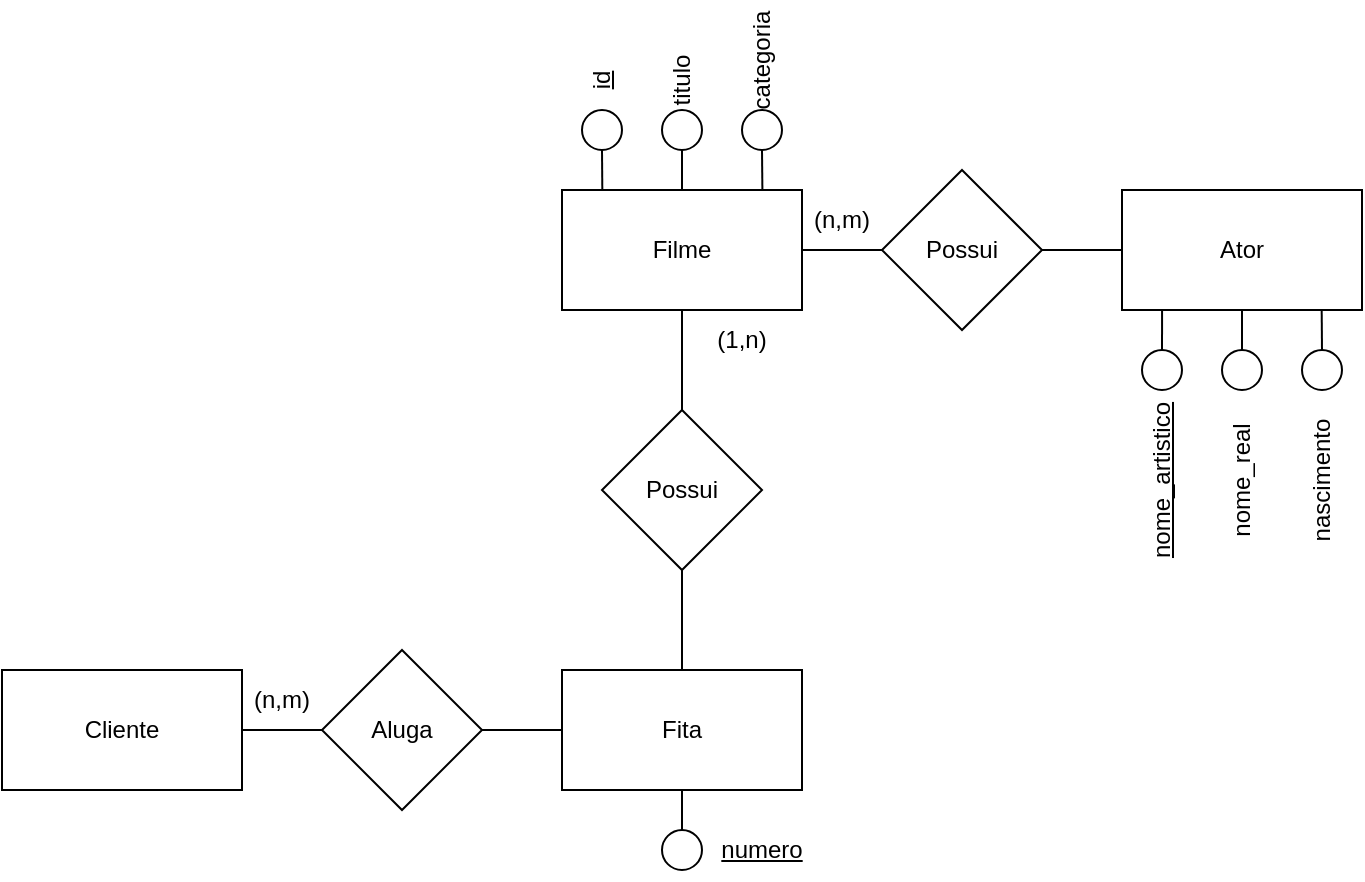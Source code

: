 <mxfile version="17.4.5" type="github">
  <diagram id="hlKNNaygD2c-LrH1RJo_" name="Page-1">
    <mxGraphModel dx="1067" dy="483" grid="1" gridSize="10" guides="1" tooltips="1" connect="1" arrows="1" fold="1" page="1" pageScale="1" pageWidth="827" pageHeight="1169" math="0" shadow="0">
      <root>
        <mxCell id="0" />
        <mxCell id="1" parent="0" />
        <mxCell id="zlksghrVBh-uvt9AdRd8-1" value="Fita" style="rounded=0;whiteSpace=wrap;html=1;" vertex="1" parent="1">
          <mxGeometry x="340" y="370" width="120" height="60" as="geometry" />
        </mxCell>
        <mxCell id="zlksghrVBh-uvt9AdRd8-2" value="Possui" style="rhombus;whiteSpace=wrap;html=1;" vertex="1" parent="1">
          <mxGeometry x="360" y="240" width="80" height="80" as="geometry" />
        </mxCell>
        <mxCell id="zlksghrVBh-uvt9AdRd8-3" value="Filme" style="rounded=0;whiteSpace=wrap;html=1;" vertex="1" parent="1">
          <mxGeometry x="340" y="130" width="120" height="60" as="geometry" />
        </mxCell>
        <mxCell id="zlksghrVBh-uvt9AdRd8-4" value="" style="endArrow=none;html=1;rounded=0;entryX=0.5;entryY=1;entryDx=0;entryDy=0;" edge="1" parent="1" target="zlksghrVBh-uvt9AdRd8-3">
          <mxGeometry width="50" height="50" relative="1" as="geometry">
            <mxPoint x="400" y="240" as="sourcePoint" />
            <mxPoint x="450" y="190" as="targetPoint" />
          </mxGeometry>
        </mxCell>
        <mxCell id="zlksghrVBh-uvt9AdRd8-5" value="" style="endArrow=none;html=1;rounded=0;exitX=0.5;exitY=0;exitDx=0;exitDy=0;" edge="1" parent="1" source="zlksghrVBh-uvt9AdRd8-1">
          <mxGeometry width="50" height="50" relative="1" as="geometry">
            <mxPoint x="350" y="370" as="sourcePoint" />
            <mxPoint x="400" y="320" as="targetPoint" />
          </mxGeometry>
        </mxCell>
        <mxCell id="zlksghrVBh-uvt9AdRd8-6" value="(1,n)" style="text;html=1;strokeColor=none;fillColor=none;align=center;verticalAlign=middle;whiteSpace=wrap;rounded=0;" vertex="1" parent="1">
          <mxGeometry x="400" y="190" width="60" height="30" as="geometry" />
        </mxCell>
        <mxCell id="zlksghrVBh-uvt9AdRd8-7" value="Aluga" style="rhombus;whiteSpace=wrap;html=1;" vertex="1" parent="1">
          <mxGeometry x="220" y="360" width="80" height="80" as="geometry" />
        </mxCell>
        <mxCell id="zlksghrVBh-uvt9AdRd8-8" value="Cliente" style="rounded=0;whiteSpace=wrap;html=1;" vertex="1" parent="1">
          <mxGeometry x="60" y="370" width="120" height="60" as="geometry" />
        </mxCell>
        <mxCell id="zlksghrVBh-uvt9AdRd8-9" value="" style="endArrow=none;html=1;rounded=0;entryX=0;entryY=0.5;entryDx=0;entryDy=0;" edge="1" parent="1" target="zlksghrVBh-uvt9AdRd8-7">
          <mxGeometry width="50" height="50" relative="1" as="geometry">
            <mxPoint x="180" y="400" as="sourcePoint" />
            <mxPoint x="230" y="350" as="targetPoint" />
          </mxGeometry>
        </mxCell>
        <mxCell id="zlksghrVBh-uvt9AdRd8-10" value="" style="endArrow=none;html=1;rounded=0;entryX=0;entryY=0.5;entryDx=0;entryDy=0;" edge="1" parent="1" target="zlksghrVBh-uvt9AdRd8-1">
          <mxGeometry width="50" height="50" relative="1" as="geometry">
            <mxPoint x="300" y="400" as="sourcePoint" />
            <mxPoint x="350" y="350" as="targetPoint" />
          </mxGeometry>
        </mxCell>
        <mxCell id="zlksghrVBh-uvt9AdRd8-11" value="(n,m)" style="text;html=1;strokeColor=none;fillColor=none;align=center;verticalAlign=middle;whiteSpace=wrap;rounded=0;" vertex="1" parent="1">
          <mxGeometry x="170" y="370" width="60" height="30" as="geometry" />
        </mxCell>
        <mxCell id="zlksghrVBh-uvt9AdRd8-13" value="Possui" style="rhombus;whiteSpace=wrap;html=1;" vertex="1" parent="1">
          <mxGeometry x="500" y="120" width="80" height="80" as="geometry" />
        </mxCell>
        <mxCell id="zlksghrVBh-uvt9AdRd8-14" value="Ator" style="rounded=0;whiteSpace=wrap;html=1;" vertex="1" parent="1">
          <mxGeometry x="620" y="130" width="120" height="60" as="geometry" />
        </mxCell>
        <mxCell id="zlksghrVBh-uvt9AdRd8-15" value="" style="endArrow=none;html=1;rounded=0;entryX=0;entryY=0.5;entryDx=0;entryDy=0;" edge="1" parent="1" target="zlksghrVBh-uvt9AdRd8-13">
          <mxGeometry width="50" height="50" relative="1" as="geometry">
            <mxPoint x="460" y="160" as="sourcePoint" />
            <mxPoint x="510" y="110" as="targetPoint" />
          </mxGeometry>
        </mxCell>
        <mxCell id="zlksghrVBh-uvt9AdRd8-16" value="" style="endArrow=none;html=1;rounded=0;exitX=1;exitY=0.5;exitDx=0;exitDy=0;" edge="1" parent="1" source="zlksghrVBh-uvt9AdRd8-13">
          <mxGeometry width="50" height="50" relative="1" as="geometry">
            <mxPoint x="570" y="210" as="sourcePoint" />
            <mxPoint x="620" y="160" as="targetPoint" />
          </mxGeometry>
        </mxCell>
        <mxCell id="zlksghrVBh-uvt9AdRd8-17" value="(n,m)" style="text;html=1;strokeColor=none;fillColor=none;align=center;verticalAlign=middle;whiteSpace=wrap;rounded=0;" vertex="1" parent="1">
          <mxGeometry x="450" y="130" width="60" height="30" as="geometry" />
        </mxCell>
        <mxCell id="zlksghrVBh-uvt9AdRd8-18" value="" style="ellipse;whiteSpace=wrap;html=1;aspect=fixed;" vertex="1" parent="1">
          <mxGeometry x="390" y="450" width="20" height="20" as="geometry" />
        </mxCell>
        <mxCell id="zlksghrVBh-uvt9AdRd8-19" value="" style="endArrow=none;html=1;rounded=0;exitX=0.5;exitY=0;exitDx=0;exitDy=0;" edge="1" parent="1" source="zlksghrVBh-uvt9AdRd8-18">
          <mxGeometry width="50" height="50" relative="1" as="geometry">
            <mxPoint x="350" y="480" as="sourcePoint" />
            <mxPoint x="400" y="430" as="targetPoint" />
          </mxGeometry>
        </mxCell>
        <mxCell id="zlksghrVBh-uvt9AdRd8-20" value="&lt;u&gt;numero&lt;/u&gt;" style="text;html=1;strokeColor=none;fillColor=none;align=center;verticalAlign=middle;whiteSpace=wrap;rounded=0;rotation=0;" vertex="1" parent="1">
          <mxGeometry x="410" y="445" width="60" height="30" as="geometry" />
        </mxCell>
        <mxCell id="zlksghrVBh-uvt9AdRd8-21" value="" style="ellipse;whiteSpace=wrap;html=1;aspect=fixed;" vertex="1" parent="1">
          <mxGeometry x="630" y="210" width="20" height="20" as="geometry" />
        </mxCell>
        <mxCell id="zlksghrVBh-uvt9AdRd8-22" value="" style="ellipse;whiteSpace=wrap;html=1;aspect=fixed;" vertex="1" parent="1">
          <mxGeometry x="710" y="210" width="20" height="20" as="geometry" />
        </mxCell>
        <mxCell id="zlksghrVBh-uvt9AdRd8-23" value="" style="ellipse;whiteSpace=wrap;html=1;aspect=fixed;" vertex="1" parent="1">
          <mxGeometry x="670" y="210" width="20" height="20" as="geometry" />
        </mxCell>
        <mxCell id="zlksghrVBh-uvt9AdRd8-24" value="" style="endArrow=none;html=1;rounded=0;exitX=0.5;exitY=0;exitDx=0;exitDy=0;entryX=0.167;entryY=1.002;entryDx=0;entryDy=0;entryPerimeter=0;" edge="1" parent="1" source="zlksghrVBh-uvt9AdRd8-21" target="zlksghrVBh-uvt9AdRd8-14">
          <mxGeometry width="50" height="50" relative="1" as="geometry">
            <mxPoint x="480" y="260" as="sourcePoint" />
            <mxPoint x="530" y="210" as="targetPoint" />
          </mxGeometry>
        </mxCell>
        <mxCell id="zlksghrVBh-uvt9AdRd8-25" value="" style="endArrow=none;html=1;rounded=0;exitX=0.5;exitY=0;exitDx=0;exitDy=0;entryX=0.5;entryY=1;entryDx=0;entryDy=0;" edge="1" parent="1" source="zlksghrVBh-uvt9AdRd8-23" target="zlksghrVBh-uvt9AdRd8-14">
          <mxGeometry width="50" height="50" relative="1" as="geometry">
            <mxPoint x="660" y="220" as="sourcePoint" />
            <mxPoint x="710" y="170" as="targetPoint" />
          </mxGeometry>
        </mxCell>
        <mxCell id="zlksghrVBh-uvt9AdRd8-26" value="" style="endArrow=none;html=1;rounded=0;exitX=0.5;exitY=0;exitDx=0;exitDy=0;entryX=0.832;entryY=0.997;entryDx=0;entryDy=0;entryPerimeter=0;" edge="1" parent="1" source="zlksghrVBh-uvt9AdRd8-22" target="zlksghrVBh-uvt9AdRd8-14">
          <mxGeometry width="50" height="50" relative="1" as="geometry">
            <mxPoint x="660" y="230" as="sourcePoint" />
            <mxPoint x="710" y="180" as="targetPoint" />
          </mxGeometry>
        </mxCell>
        <mxCell id="zlksghrVBh-uvt9AdRd8-27" value="&lt;u&gt;nome_artistico&lt;/u&gt;" style="text;html=1;strokeColor=none;fillColor=none;align=center;verticalAlign=middle;whiteSpace=wrap;rounded=0;rotation=-90;" vertex="1" parent="1">
          <mxGeometry x="610" y="260" width="60" height="30" as="geometry" />
        </mxCell>
        <mxCell id="zlksghrVBh-uvt9AdRd8-28" value="nome_real" style="text;html=1;strokeColor=none;fillColor=none;align=center;verticalAlign=middle;whiteSpace=wrap;rounded=0;rotation=-90;" vertex="1" parent="1">
          <mxGeometry x="650" y="260" width="60" height="30" as="geometry" />
        </mxCell>
        <mxCell id="zlksghrVBh-uvt9AdRd8-29" value="nascimento" style="text;html=1;strokeColor=none;fillColor=none;align=center;verticalAlign=middle;whiteSpace=wrap;rounded=0;rotation=-90;" vertex="1" parent="1">
          <mxGeometry x="690" y="260" width="60" height="30" as="geometry" />
        </mxCell>
        <mxCell id="zlksghrVBh-uvt9AdRd8-30" value="" style="ellipse;whiteSpace=wrap;html=1;aspect=fixed;" vertex="1" parent="1">
          <mxGeometry x="350" y="90" width="20" height="20" as="geometry" />
        </mxCell>
        <mxCell id="zlksghrVBh-uvt9AdRd8-31" value="" style="ellipse;whiteSpace=wrap;html=1;aspect=fixed;" vertex="1" parent="1">
          <mxGeometry x="430" y="90" width="20" height="20" as="geometry" />
        </mxCell>
        <mxCell id="zlksghrVBh-uvt9AdRd8-32" value="" style="ellipse;whiteSpace=wrap;html=1;aspect=fixed;" vertex="1" parent="1">
          <mxGeometry x="390" y="90" width="20" height="20" as="geometry" />
        </mxCell>
        <mxCell id="zlksghrVBh-uvt9AdRd8-33" value="" style="endArrow=none;html=1;rounded=0;exitX=0.5;exitY=1;exitDx=0;exitDy=0;entryX=0.5;entryY=0;entryDx=0;entryDy=0;" edge="1" parent="1" source="zlksghrVBh-uvt9AdRd8-32" target="zlksghrVBh-uvt9AdRd8-3">
          <mxGeometry width="50" height="50" relative="1" as="geometry">
            <mxPoint x="400" y="140" as="sourcePoint" />
            <mxPoint x="450" y="90" as="targetPoint" />
          </mxGeometry>
        </mxCell>
        <mxCell id="zlksghrVBh-uvt9AdRd8-34" value="" style="endArrow=none;html=1;rounded=0;exitX=0.835;exitY=0.001;exitDx=0;exitDy=0;exitPerimeter=0;entryX=0.5;entryY=1;entryDx=0;entryDy=0;" edge="1" parent="1" source="zlksghrVBh-uvt9AdRd8-3" target="zlksghrVBh-uvt9AdRd8-31">
          <mxGeometry width="50" height="50" relative="1" as="geometry">
            <mxPoint x="400" y="140" as="sourcePoint" />
            <mxPoint x="450" y="90" as="targetPoint" />
          </mxGeometry>
        </mxCell>
        <mxCell id="zlksghrVBh-uvt9AdRd8-35" value="" style="endArrow=none;html=1;rounded=0;entryX=0.5;entryY=1;entryDx=0;entryDy=0;exitX=0.168;exitY=-0.002;exitDx=0;exitDy=0;exitPerimeter=0;" edge="1" parent="1" source="zlksghrVBh-uvt9AdRd8-3" target="zlksghrVBh-uvt9AdRd8-30">
          <mxGeometry width="50" height="50" relative="1" as="geometry">
            <mxPoint x="400" y="140" as="sourcePoint" />
            <mxPoint x="450" y="90" as="targetPoint" />
          </mxGeometry>
        </mxCell>
        <mxCell id="zlksghrVBh-uvt9AdRd8-36" value="titulo" style="text;html=1;strokeColor=none;fillColor=none;align=center;verticalAlign=middle;whiteSpace=wrap;rounded=0;rotation=-90;" vertex="1" parent="1">
          <mxGeometry x="370" y="60" width="60" height="30" as="geometry" />
        </mxCell>
        <mxCell id="zlksghrVBh-uvt9AdRd8-37" value="&lt;u&gt;id&lt;/u&gt;" style="text;html=1;strokeColor=none;fillColor=none;align=center;verticalAlign=middle;whiteSpace=wrap;rounded=0;rotation=-90;" vertex="1" parent="1">
          <mxGeometry x="330" y="60" width="60" height="30" as="geometry" />
        </mxCell>
        <mxCell id="zlksghrVBh-uvt9AdRd8-38" value="categoria" style="text;html=1;strokeColor=none;fillColor=none;align=center;verticalAlign=middle;whiteSpace=wrap;rounded=0;rotation=-90;" vertex="1" parent="1">
          <mxGeometry x="410" y="50" width="60" height="30" as="geometry" />
        </mxCell>
      </root>
    </mxGraphModel>
  </diagram>
</mxfile>
